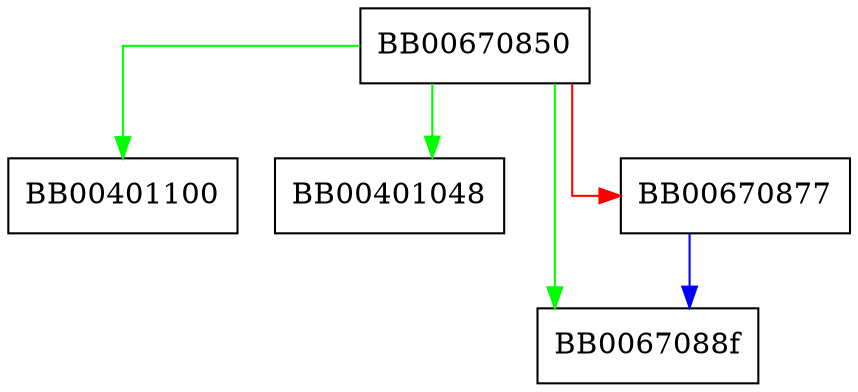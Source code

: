 digraph ossl_v3_name_cmp {
  node [shape="box"];
  graph [splines=ortho];
  BB00670850 -> BB00401100 [color="green"];
  BB00670850 -> BB00401048 [color="green"];
  BB00670850 -> BB0067088f [color="green"];
  BB00670850 -> BB00670877 [color="red"];
  BB00670877 -> BB0067088f [color="blue"];
}